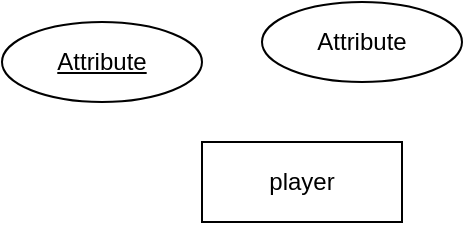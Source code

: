 <mxfile version="20.5.1" type="github"><diagram id="_q7bYi_gvPDVall4a-D0" name="Seite-1"><mxGraphModel dx="1151" dy="704" grid="1" gridSize="10" guides="1" tooltips="1" connect="1" arrows="1" fold="1" page="1" pageScale="1" pageWidth="827" pageHeight="1169" math="0" shadow="0"><root><mxCell id="0"/><mxCell id="1" parent="0"/><mxCell id="dVIr7VXh8_opA6isi3Re-1" value="player" style="whiteSpace=wrap;html=1;align=center;" vertex="1" parent="1"><mxGeometry x="120" y="110" width="100" height="40" as="geometry"/></mxCell><mxCell id="dVIr7VXh8_opA6isi3Re-2" value="Attribute" style="ellipse;whiteSpace=wrap;html=1;align=center;" vertex="1" parent="1"><mxGeometry x="150" y="40" width="100" height="40" as="geometry"/></mxCell><mxCell id="dVIr7VXh8_opA6isi3Re-3" value="Attribute" style="ellipse;whiteSpace=wrap;html=1;align=center;fontStyle=4;" vertex="1" parent="1"><mxGeometry x="20" y="50" width="100" height="40" as="geometry"/></mxCell></root></mxGraphModel></diagram></mxfile>